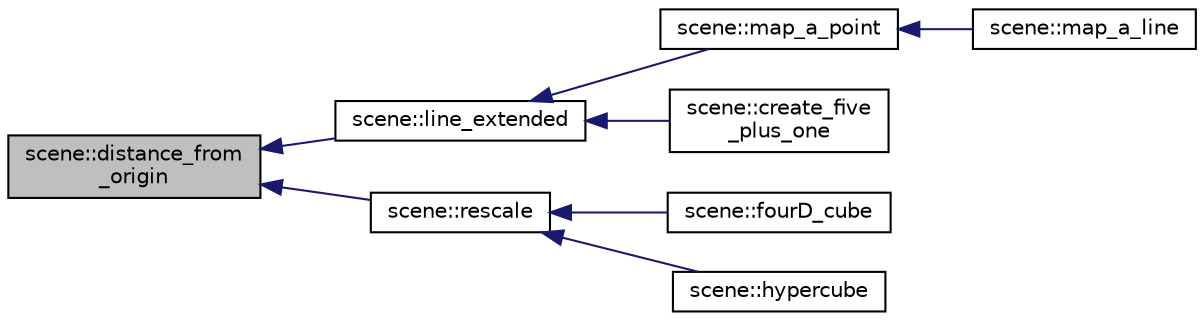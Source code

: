 digraph "scene::distance_from_origin"
{
  edge [fontname="Helvetica",fontsize="10",labelfontname="Helvetica",labelfontsize="10"];
  node [fontname="Helvetica",fontsize="10",shape=record];
  rankdir="LR";
  Node34 [label="scene::distance_from\l_origin",height=0.2,width=0.4,color="black", fillcolor="grey75", style="filled", fontcolor="black"];
  Node34 -> Node35 [dir="back",color="midnightblue",fontsize="10",style="solid",fontname="Helvetica"];
  Node35 [label="scene::line_extended",height=0.2,width=0.4,color="black", fillcolor="white", style="filled",URL="$df/db1/classscene.html#a207ab8471e540d06a5de67d9d6142108"];
  Node35 -> Node36 [dir="back",color="midnightblue",fontsize="10",style="solid",fontname="Helvetica"];
  Node36 [label="scene::map_a_point",height=0.2,width=0.4,color="black", fillcolor="white", style="filled",URL="$df/db1/classscene.html#ac7e207e5fe33cc2f3c163d46a5b2ee44"];
  Node36 -> Node37 [dir="back",color="midnightblue",fontsize="10",style="solid",fontname="Helvetica"];
  Node37 [label="scene::map_a_line",height=0.2,width=0.4,color="black", fillcolor="white", style="filled",URL="$df/db1/classscene.html#a6e267a2f290520e5011bc9d86faca156"];
  Node35 -> Node38 [dir="back",color="midnightblue",fontsize="10",style="solid",fontname="Helvetica"];
  Node38 [label="scene::create_five\l_plus_one",height=0.2,width=0.4,color="black", fillcolor="white", style="filled",URL="$df/db1/classscene.html#a4146e2b4829edcc41af9adf68af7d774"];
  Node34 -> Node39 [dir="back",color="midnightblue",fontsize="10",style="solid",fontname="Helvetica"];
  Node39 [label="scene::rescale",height=0.2,width=0.4,color="black", fillcolor="white", style="filled",URL="$df/db1/classscene.html#a901df7b449fb5ff7e8537591ce2d0934"];
  Node39 -> Node40 [dir="back",color="midnightblue",fontsize="10",style="solid",fontname="Helvetica"];
  Node40 [label="scene::fourD_cube",height=0.2,width=0.4,color="black", fillcolor="white", style="filled",URL="$df/db1/classscene.html#ad8bb3c8f8cea3cedd5952d34d67b91a0"];
  Node39 -> Node41 [dir="back",color="midnightblue",fontsize="10",style="solid",fontname="Helvetica"];
  Node41 [label="scene::hypercube",height=0.2,width=0.4,color="black", fillcolor="white", style="filled",URL="$df/db1/classscene.html#a1200e448c2371ab44c612dcfd34c0eea"];
}
